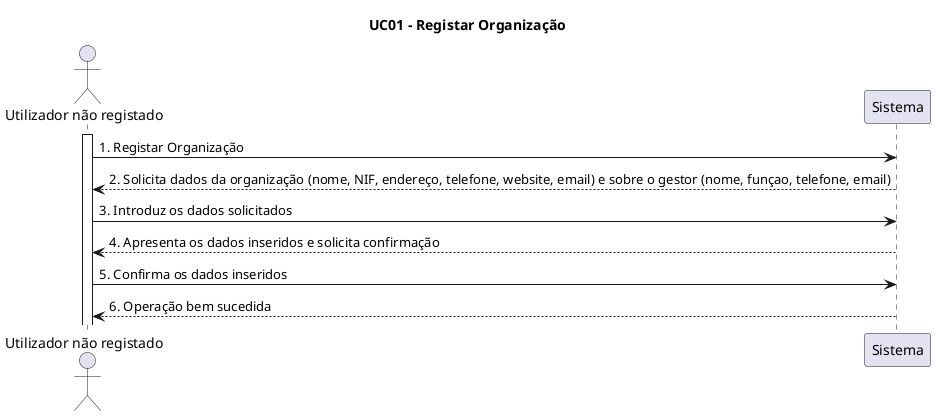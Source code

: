 @startuml

title UC01 - Registar Organização

actor "Utilizador não registado"
activate "Utilizador não registado"

skinparam sequenceMessageAlign left
"Utilizador não registado" -> Sistema: 1. Registar Organização
Sistema --> "Utilizador não registado": 2. Solicita dados da organização (nome, NIF, endereço, telefone, website, email) e sobre o gestor (nome, funçao, telefone, email)

"Utilizador não registado" -> Sistema: 3. Introduz os dados solicitados
"Utilizador não registado" <-- Sistema: 4. Apresenta os dados inseridos e solicita confirmação

"Utilizador não registado" -> Sistema: 5. Confirma os dados inseridos
"Utilizador não registado" <-- Sistema: 6. Operação bem sucedida

@enduml